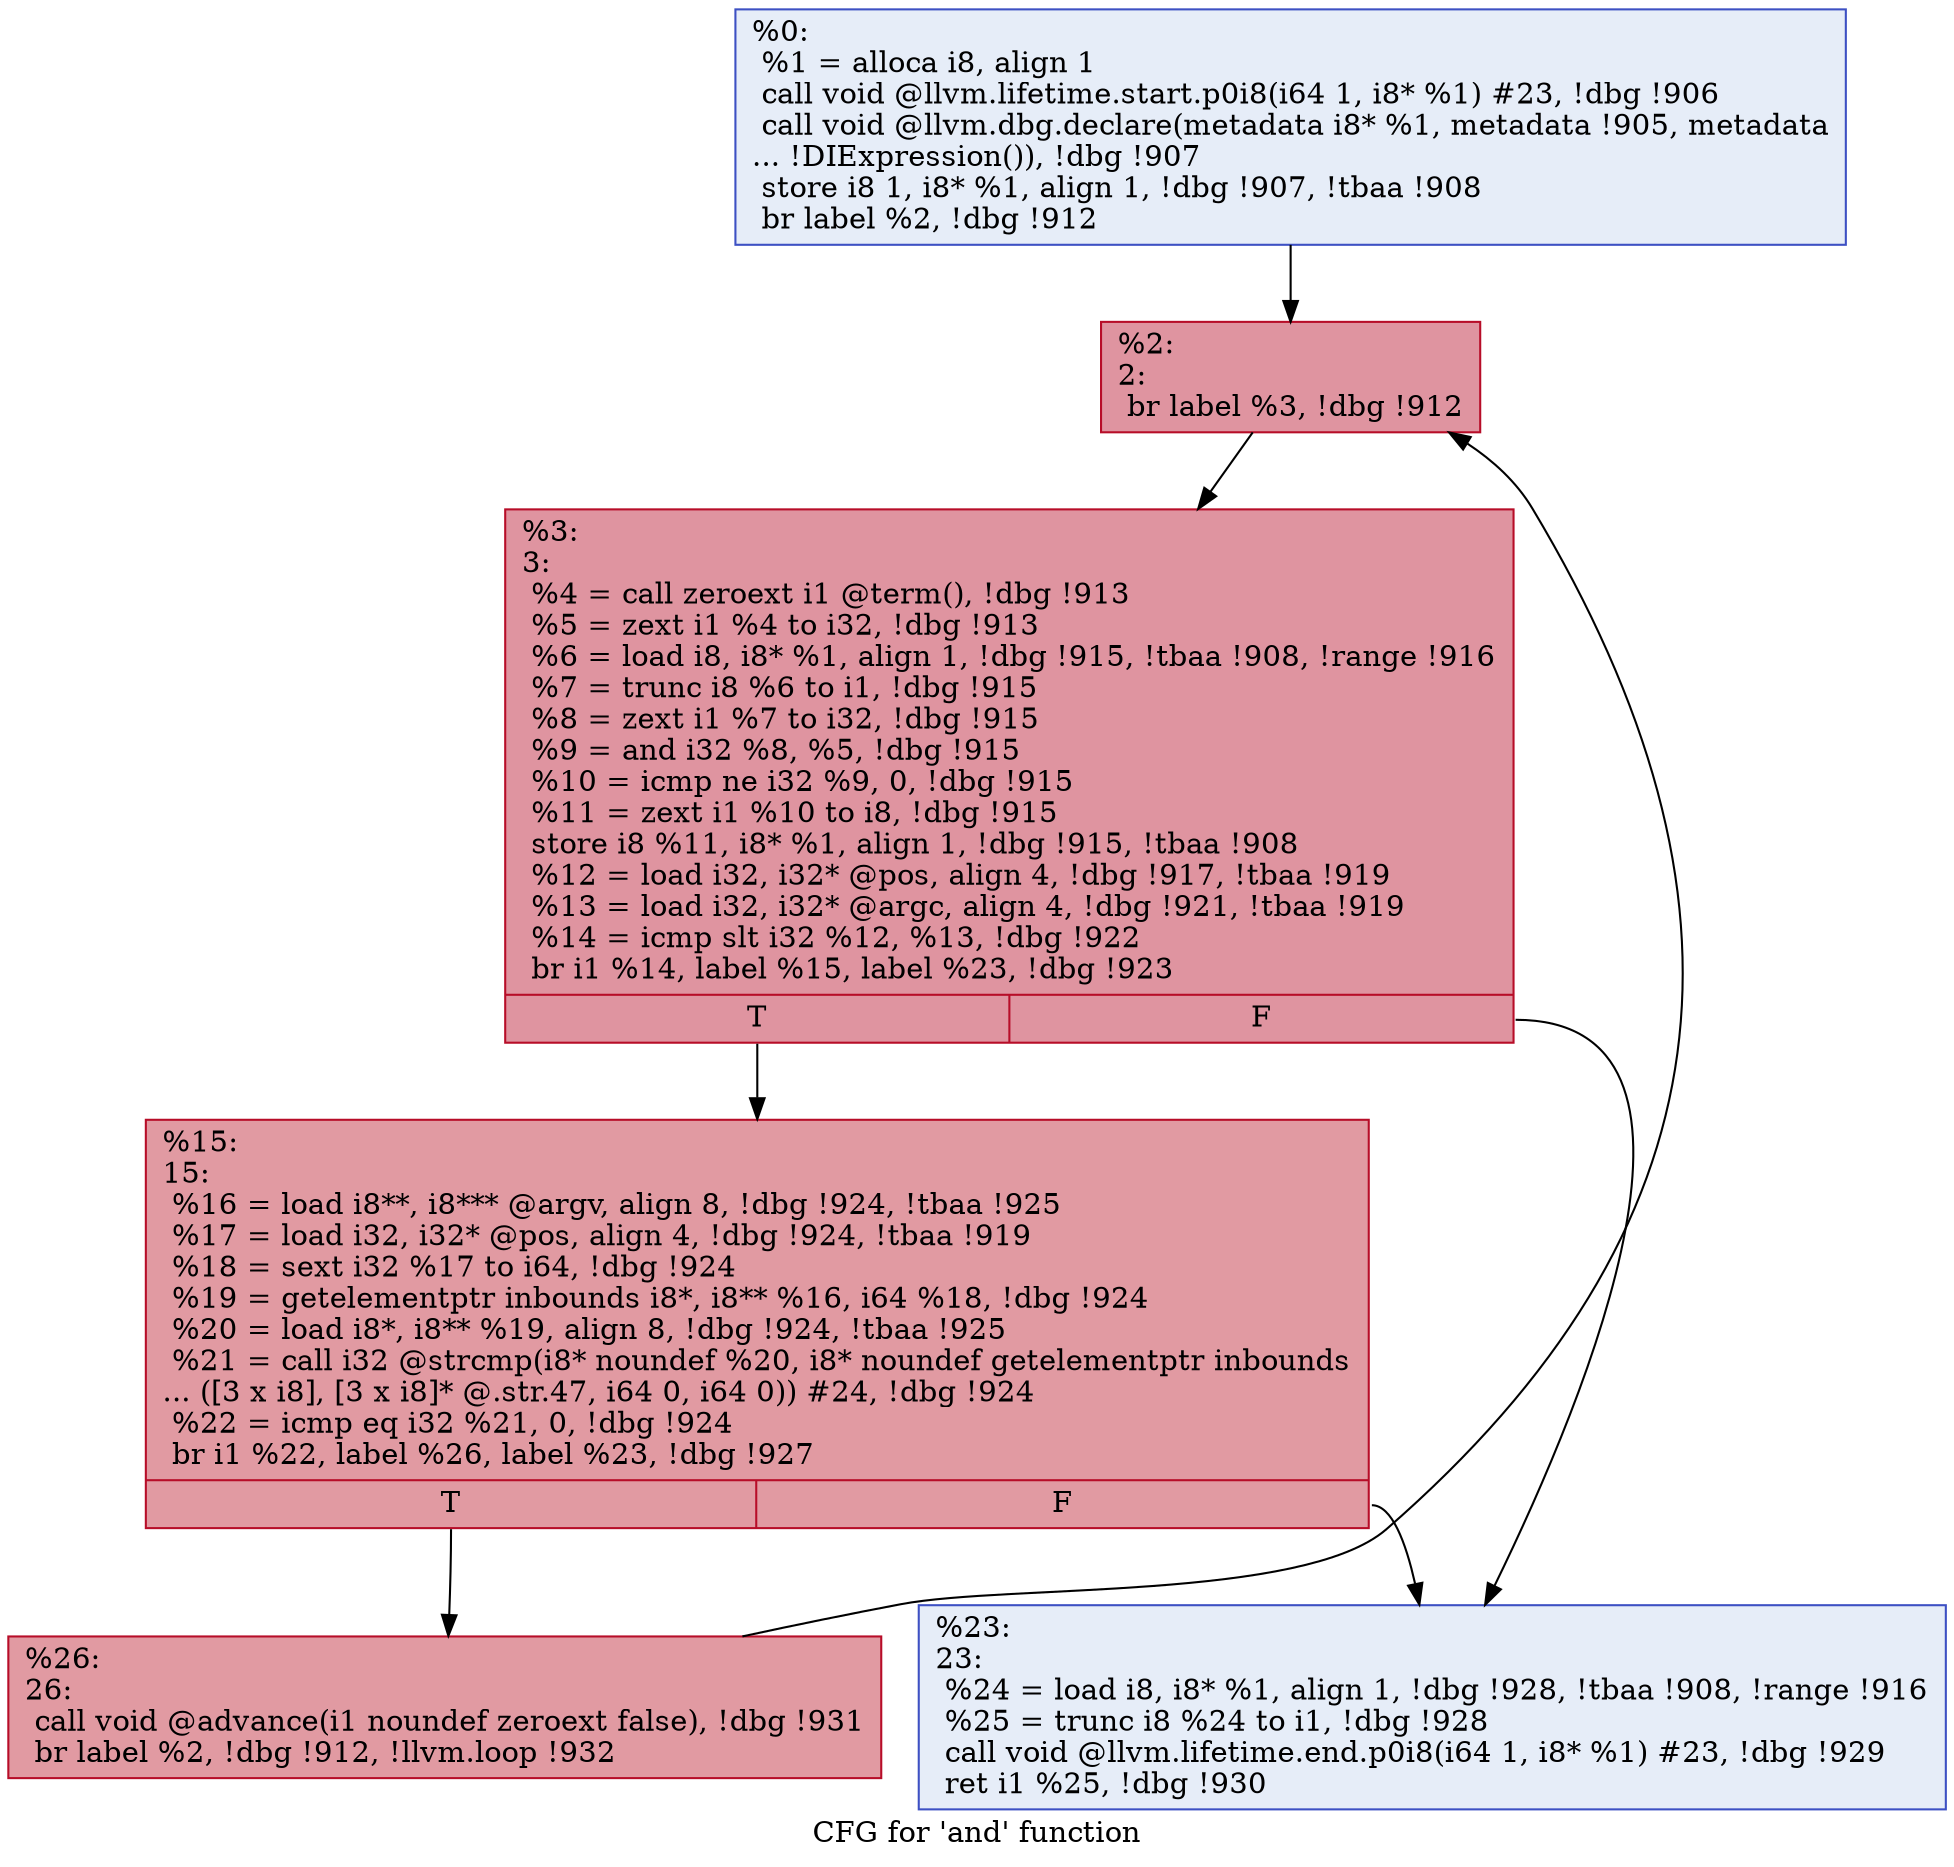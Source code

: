 digraph "CFG for 'and' function" {
	label="CFG for 'and' function";

	Node0x149a730 [shape=record,color="#3d50c3ff", style=filled, fillcolor="#c7d7f070",label="{%0:\l  %1 = alloca i8, align 1\l  call void @llvm.lifetime.start.p0i8(i64 1, i8* %1) #23, !dbg !906\l  call void @llvm.dbg.declare(metadata i8* %1, metadata !905, metadata\l... !DIExpression()), !dbg !907\l  store i8 1, i8* %1, align 1, !dbg !907, !tbaa !908\l  br label %2, !dbg !912\l}"];
	Node0x149a730 -> Node0x14ad970;
	Node0x14ad970 [shape=record,color="#b70d28ff", style=filled, fillcolor="#b70d2870",label="{%2:\l2:                                                \l  br label %3, !dbg !912\l}"];
	Node0x14ad970 -> Node0x14ad9c0;
	Node0x14ad9c0 [shape=record,color="#b70d28ff", style=filled, fillcolor="#b70d2870",label="{%3:\l3:                                                \l  %4 = call zeroext i1 @term(), !dbg !913\l  %5 = zext i1 %4 to i32, !dbg !913\l  %6 = load i8, i8* %1, align 1, !dbg !915, !tbaa !908, !range !916\l  %7 = trunc i8 %6 to i1, !dbg !915\l  %8 = zext i1 %7 to i32, !dbg !915\l  %9 = and i32 %8, %5, !dbg !915\l  %10 = icmp ne i32 %9, 0, !dbg !915\l  %11 = zext i1 %10 to i8, !dbg !915\l  store i8 %11, i8* %1, align 1, !dbg !915, !tbaa !908\l  %12 = load i32, i32* @pos, align 4, !dbg !917, !tbaa !919\l  %13 = load i32, i32* @argc, align 4, !dbg !921, !tbaa !919\l  %14 = icmp slt i32 %12, %13, !dbg !922\l  br i1 %14, label %15, label %23, !dbg !923\l|{<s0>T|<s1>F}}"];
	Node0x14ad9c0:s0 -> Node0x14ada10;
	Node0x14ad9c0:s1 -> Node0x14ada60;
	Node0x14ada10 [shape=record,color="#b70d28ff", style=filled, fillcolor="#bb1b2c70",label="{%15:\l15:                                               \l  %16 = load i8**, i8*** @argv, align 8, !dbg !924, !tbaa !925\l  %17 = load i32, i32* @pos, align 4, !dbg !924, !tbaa !919\l  %18 = sext i32 %17 to i64, !dbg !924\l  %19 = getelementptr inbounds i8*, i8** %16, i64 %18, !dbg !924\l  %20 = load i8*, i8** %19, align 8, !dbg !924, !tbaa !925\l  %21 = call i32 @strcmp(i8* noundef %20, i8* noundef getelementptr inbounds\l... ([3 x i8], [3 x i8]* @.str.47, i64 0, i64 0)) #24, !dbg !924\l  %22 = icmp eq i32 %21, 0, !dbg !924\l  br i1 %22, label %26, label %23, !dbg !927\l|{<s0>T|<s1>F}}"];
	Node0x14ada10:s0 -> Node0x14adab0;
	Node0x14ada10:s1 -> Node0x14ada60;
	Node0x14ada60 [shape=record,color="#3d50c3ff", style=filled, fillcolor="#c7d7f070",label="{%23:\l23:                                               \l  %24 = load i8, i8* %1, align 1, !dbg !928, !tbaa !908, !range !916\l  %25 = trunc i8 %24 to i1, !dbg !928\l  call void @llvm.lifetime.end.p0i8(i64 1, i8* %1) #23, !dbg !929\l  ret i1 %25, !dbg !930\l}"];
	Node0x14adab0 [shape=record,color="#b70d28ff", style=filled, fillcolor="#bb1b2c70",label="{%26:\l26:                                               \l  call void @advance(i1 noundef zeroext false), !dbg !931\l  br label %2, !dbg !912, !llvm.loop !932\l}"];
	Node0x14adab0 -> Node0x14ad970;
}
